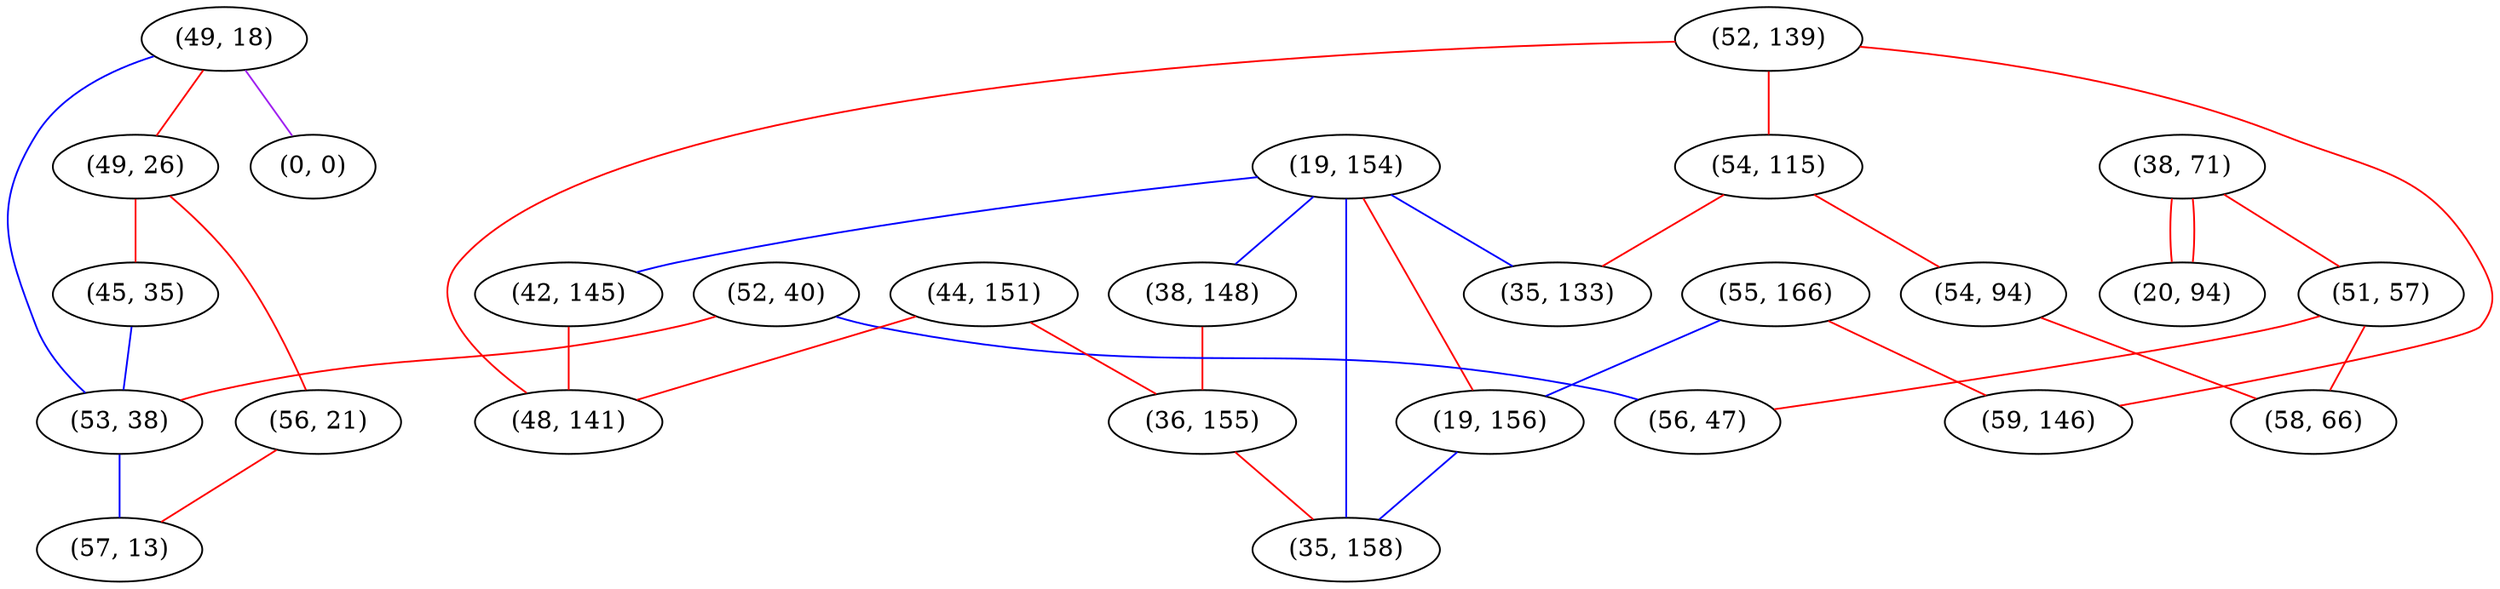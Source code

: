 graph "" {
"(49, 18)";
"(38, 71)";
"(19, 154)";
"(52, 139)";
"(38, 148)";
"(52, 40)";
"(49, 26)";
"(44, 151)";
"(56, 21)";
"(42, 145)";
"(45, 35)";
"(48, 141)";
"(36, 155)";
"(51, 57)";
"(55, 166)";
"(59, 146)";
"(0, 0)";
"(19, 156)";
"(54, 115)";
"(56, 47)";
"(54, 94)";
"(53, 38)";
"(57, 13)";
"(20, 94)";
"(35, 158)";
"(58, 66)";
"(35, 133)";
"(49, 18)" -- "(49, 26)"  [color=red, key=0, weight=1];
"(49, 18)" -- "(53, 38)"  [color=blue, key=0, weight=3];
"(49, 18)" -- "(0, 0)"  [color=purple, key=0, weight=4];
"(38, 71)" -- "(51, 57)"  [color=red, key=0, weight=1];
"(38, 71)" -- "(20, 94)"  [color=red, key=0, weight=1];
"(38, 71)" -- "(20, 94)"  [color=red, key=1, weight=1];
"(19, 154)" -- "(38, 148)"  [color=blue, key=0, weight=3];
"(19, 154)" -- "(19, 156)"  [color=red, key=0, weight=1];
"(19, 154)" -- "(35, 158)"  [color=blue, key=0, weight=3];
"(19, 154)" -- "(42, 145)"  [color=blue, key=0, weight=3];
"(19, 154)" -- "(35, 133)"  [color=blue, key=0, weight=3];
"(52, 139)" -- "(54, 115)"  [color=red, key=0, weight=1];
"(52, 139)" -- "(59, 146)"  [color=red, key=0, weight=1];
"(52, 139)" -- "(48, 141)"  [color=red, key=0, weight=1];
"(38, 148)" -- "(36, 155)"  [color=red, key=0, weight=1];
"(52, 40)" -- "(53, 38)"  [color=red, key=0, weight=1];
"(52, 40)" -- "(56, 47)"  [color=blue, key=0, weight=3];
"(49, 26)" -- "(56, 21)"  [color=red, key=0, weight=1];
"(49, 26)" -- "(45, 35)"  [color=red, key=0, weight=1];
"(44, 151)" -- "(48, 141)"  [color=red, key=0, weight=1];
"(44, 151)" -- "(36, 155)"  [color=red, key=0, weight=1];
"(56, 21)" -- "(57, 13)"  [color=red, key=0, weight=1];
"(42, 145)" -- "(48, 141)"  [color=red, key=0, weight=1];
"(45, 35)" -- "(53, 38)"  [color=blue, key=0, weight=3];
"(36, 155)" -- "(35, 158)"  [color=red, key=0, weight=1];
"(51, 57)" -- "(56, 47)"  [color=red, key=0, weight=1];
"(51, 57)" -- "(58, 66)"  [color=red, key=0, weight=1];
"(55, 166)" -- "(59, 146)"  [color=red, key=0, weight=1];
"(55, 166)" -- "(19, 156)"  [color=blue, key=0, weight=3];
"(19, 156)" -- "(35, 158)"  [color=blue, key=0, weight=3];
"(54, 115)" -- "(54, 94)"  [color=red, key=0, weight=1];
"(54, 115)" -- "(35, 133)"  [color=red, key=0, weight=1];
"(54, 94)" -- "(58, 66)"  [color=red, key=0, weight=1];
"(53, 38)" -- "(57, 13)"  [color=blue, key=0, weight=3];
}

